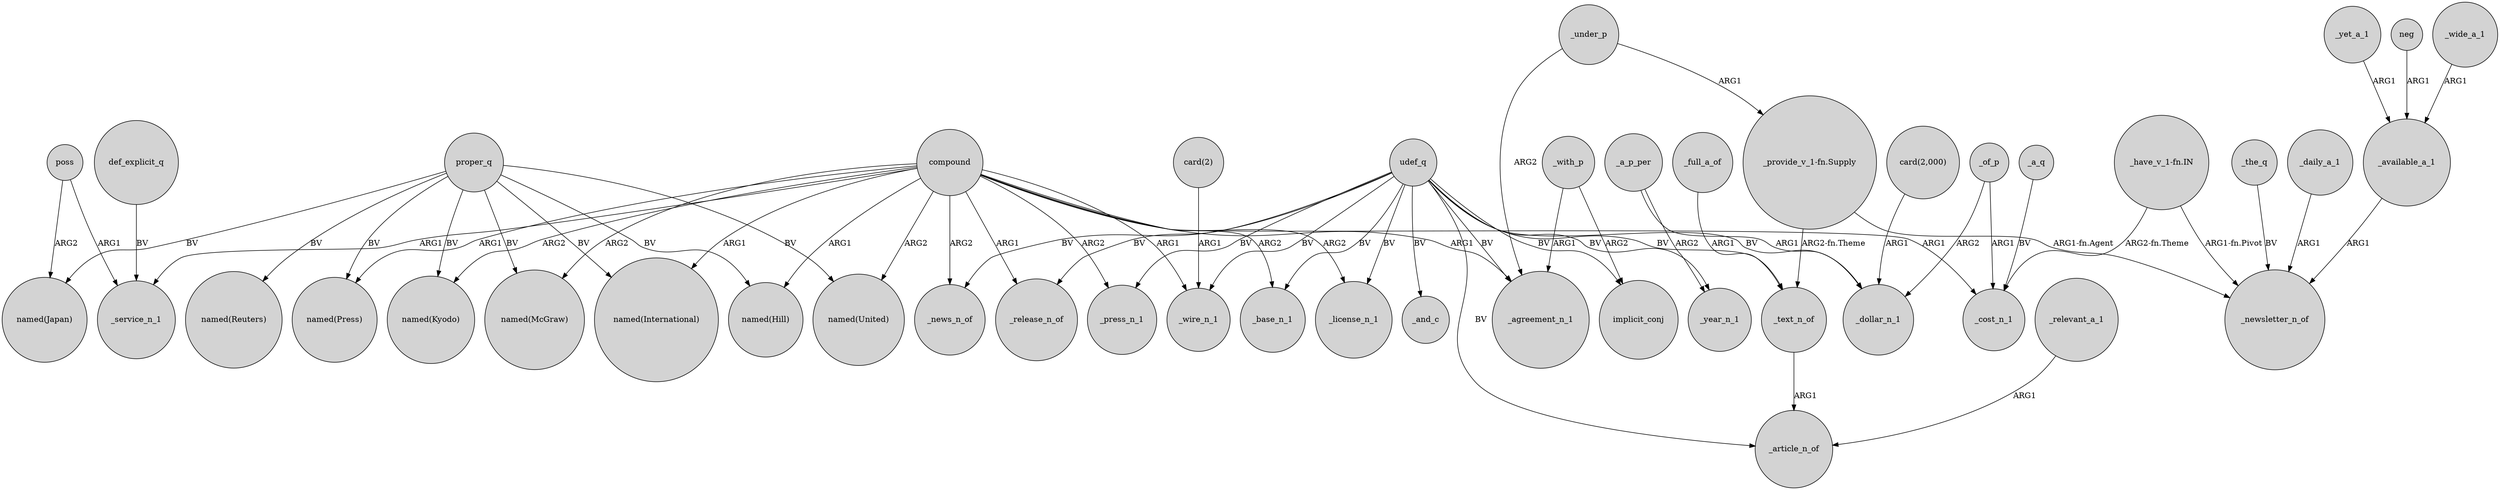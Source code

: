 digraph {
	node [shape=circle style=filled]
	compound -> "named(McGraw)" [label=ARG2]
	compound -> "named(International)" [label=ARG1]
	"_provide_v_1-fn.Supply" -> _newsletter_n_of [label="ARG1-fn.Agent"]
	udef_q -> _press_n_1 [label=BV]
	_relevant_a_1 -> _article_n_of [label=ARG1]
	_under_p -> _agreement_n_1 [label=ARG2]
	_daily_a_1 -> _newsletter_n_of [label=ARG1]
	udef_q -> _text_n_of [label=BV]
	_a_p_per -> _year_n_1 [label=ARG2]
	poss -> _service_n_1 [label=ARG1]
	"_have_v_1-fn.IN" -> _newsletter_n_of [label="ARG1-fn.Pivot"]
	udef_q -> _wire_n_1 [label=BV]
	"_provide_v_1-fn.Supply" -> _text_n_of [label="ARG2-fn.Theme"]
	_yet_a_1 -> _available_a_1 [label=ARG1]
	_under_p -> "_provide_v_1-fn.Supply" [label=ARG1]
	compound -> "named(Hill)" [label=ARG1]
	udef_q -> implicit_conj [label=BV]
	neg -> _available_a_1 [label=ARG1]
	udef_q -> _base_n_1 [label=BV]
	proper_q -> "named(Japan)" [label=BV]
	compound -> _base_n_1 [label=ARG2]
	_text_n_of -> _article_n_of [label=ARG1]
	_of_p -> _cost_n_1 [label=ARG1]
	_a_p_per -> _dollar_n_1 [label=ARG1]
	udef_q -> _release_n_of [label=BV]
	udef_q -> _agreement_n_1 [label=BV]
	compound -> _wire_n_1 [label=ARG1]
	poss -> "named(Japan)" [label=ARG2]
	"card(2)" -> _wire_n_1 [label=ARG1]
	proper_q -> "named(Press)" [label=BV]
	compound -> _license_n_1 [label=ARG2]
	compound -> _news_n_of [label=ARG2]
	proper_q -> "named(Reuters)" [label=BV]
	proper_q -> "named(Kyodo)" [label=BV]
	compound -> _agreement_n_1 [label=ARG1]
	proper_q -> "named(United)" [label=BV]
	compound -> _cost_n_1 [label=ARG1]
	udef_q -> _article_n_of [label=BV]
	_the_q -> _newsletter_n_of [label=BV]
	proper_q -> "named(Hill)" [label=BV]
	compound -> _release_n_of [label=ARG1]
	_with_p -> _agreement_n_1 [label=ARG1]
	_with_p -> implicit_conj [label=ARG2]
	compound -> "named(Kyodo)" [label=ARG2]
	udef_q -> _year_n_1 [label=BV]
	udef_q -> _license_n_1 [label=BV]
	_wide_a_1 -> _available_a_1 [label=ARG1]
	compound -> _press_n_1 [label=ARG2]
	_of_p -> _dollar_n_1 [label=ARG2]
	compound -> "named(Press)" [label=ARG1]
	udef_q -> _news_n_of [label=BV]
	def_explicit_q -> _service_n_1 [label=BV]
	compound -> "named(United)" [label=ARG2]
	"_have_v_1-fn.IN" -> _cost_n_1 [label="ARG2-fn.Theme"]
	udef_q -> _and_c [label=BV]
	_a_q -> _cost_n_1 [label=BV]
	compound -> _service_n_1 [label=ARG1]
	"card(2,000)" -> _dollar_n_1 [label=ARG1]
	proper_q -> "named(McGraw)" [label=BV]
	udef_q -> _dollar_n_1 [label=BV]
	_full_a_of -> _text_n_of [label=ARG1]
	proper_q -> "named(International)" [label=BV]
	_available_a_1 -> _newsletter_n_of [label=ARG1]
}
